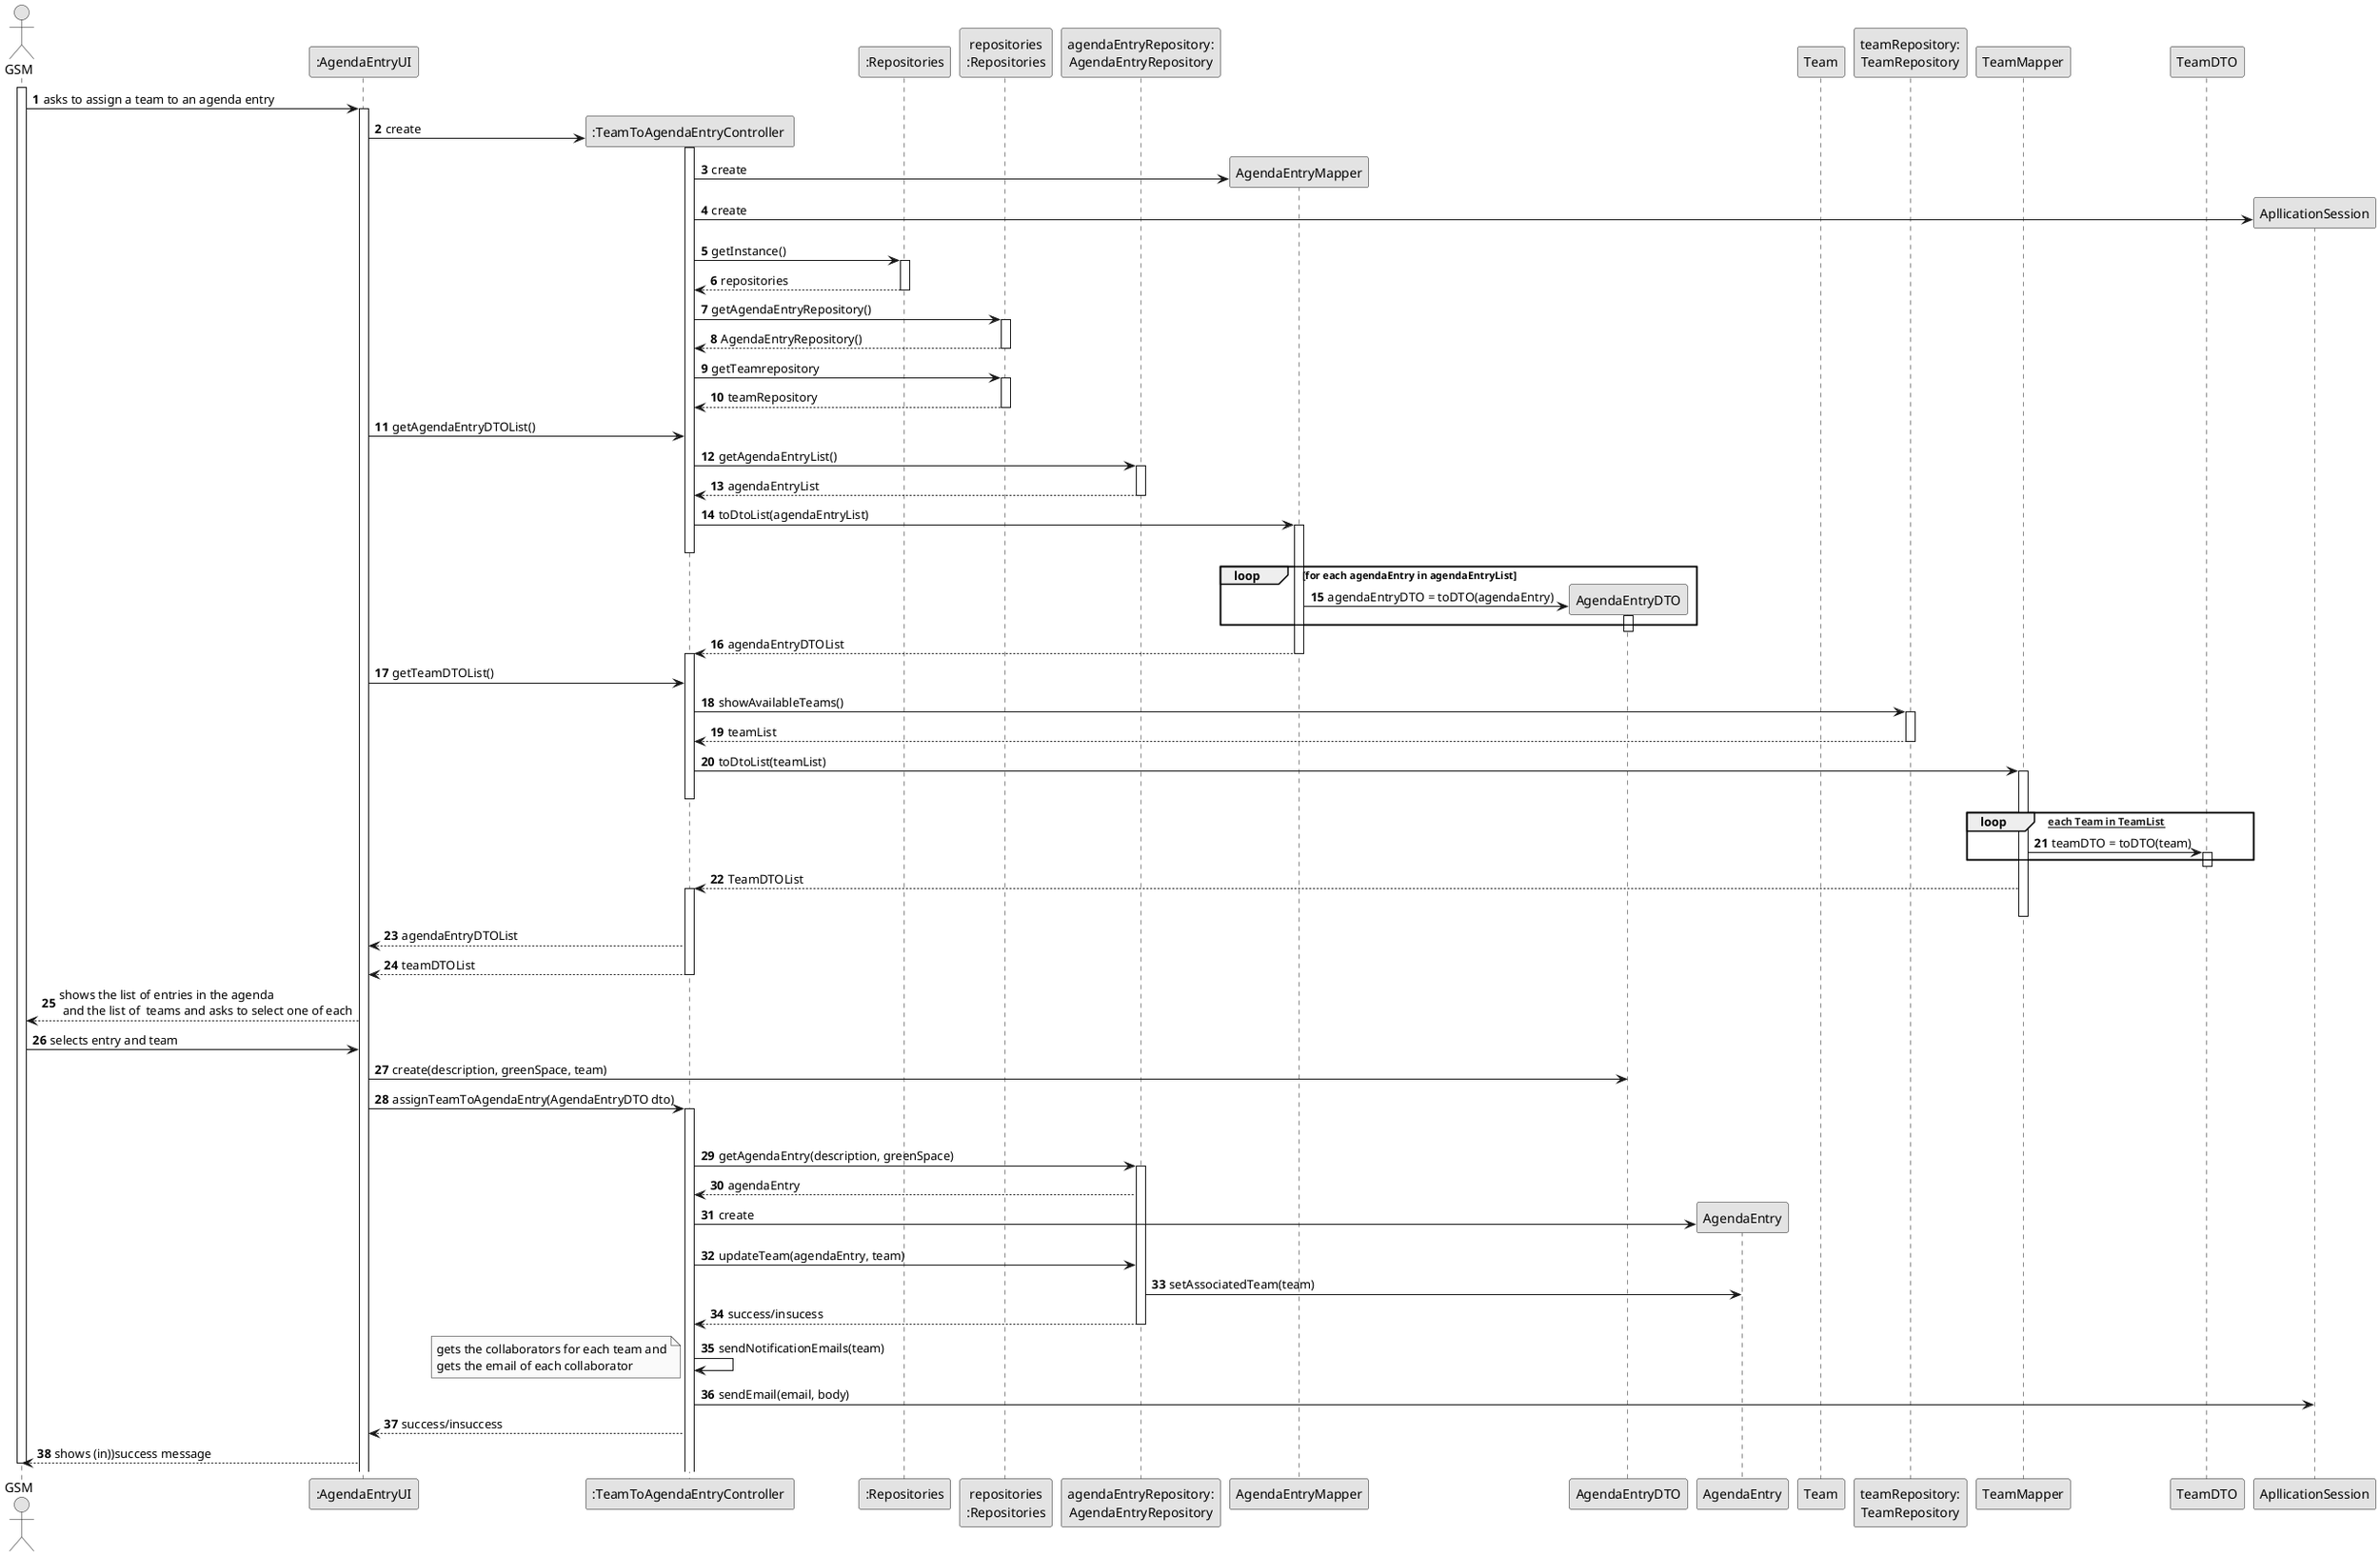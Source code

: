 @startuml
skinparam monochrome true
skinparam packageStyle rectangle
skinparam shadowing false

autonumber

'hide footbox
actor "GSM" as GSM
participant ":AgendaEntryUI" as ui
participant ":TeamToAgendaEntryController " as ctrl
participant ":Repositories" as RepositorySingleton
participant "repositories\n:Repositories" as plat
participant "agendaEntryRepository:\nAgendaEntryRepository" as agendaRepo
participant "AgendaEntryMapper" as agendaMapper
participant AgendaEntryDTO as AgendaEntryDTO
participant "AgendaEntry" as agendaEntry
participant "Team" as team
participant "teamRepository:\nTeamRepository" as teamRepo
participant "TeamMapper"
participant "TeamDTO" as TeamDTO
participant "ApllicationSession" as app


activate GSM

                GSM -> ui : asks to assign a team to an agenda entry

                activate ui

                ui -> ctrl** : create

                activate ctrl

                ctrl-> agendaMapper** : create
                ctrl -> app** : create

                ctrl -> RepositorySingleton : getInstance()
                activate RepositorySingleton

                    RepositorySingleton --> ctrl: repositories
                deactivate RepositorySingleton

                ctrl -> plat : getAgendaEntryRepository()
                activate plat

                    plat --> ctrl: AgendaEntryRepository()
                deactivate plat

                ctrl-> plat: getTeamrepository
                activate plat

                plat--> ctrl: teamRepository

                deactivate plat

                ui-> ctrl: getAgendaEntryDTOList()


                ctrl -> agendaRepo : getAgendaEntryList()
                activate agendaRepo

                agendaRepo --> ctrl: agendaEntryList
                deactivate agendaRepo

                ctrl -> agendaMapper : toDtoList(agendaEntryList)
                activate agendaMapper
                deactivate ctrl


                 loop for each agendaEntry in agendaEntryList

                 agendaMapper -> AgendaEntryDTO** : agendaEntryDTO = toDTO(agendaEntry)

                  activate AgendaEntryDTO
                  end
                deactivate AgendaEntryDTO

                agendaMapper --> ctrl : agendaEntryDTOList
                deactivate agendaMapper
                activate ctrl

                ui -> ctrl :  getTeamDTOList()

                ctrl -> teamRepo : showAvailableTeams()
                activate teamRepo

                teamRepo --> ctrl: teamList
                deactivate teamRepo

                ctrl -> "TeamMapper":  toDtoList(teamList)
                activate "TeamMapper"
                deactivate ctrl
                loop  [for each Team in TeamList]

                "TeamMapper" -> TeamDTO: teamDTO = toDTO(team)
                activate TeamDTO

                end
                deactivate TeamDTO
                "TeamMapper" --> ctrl: TeamDTOList
                   activate ctrl
                 deactivate "TeamMapper"
                 ctrl --> ui : agendaEntryDTOList
                 ctrl --> ui: teamDTOList
                deactivate ctrl
                 ui --> GSM: shows the list of entries in the agenda\n and the list of  teams and asks to select one of each

                 GSM -> ui: selects entry and team

                 ui->AgendaEntryDTO: create(description, greenSpace, team)


                 ui->ctrl: assignTeamToAgendaEntry(AgendaEntryDTO dto)
                 activate ctrl

                 deactivate AgendaEntryDTO
                 ctrl -> agendaRepo: getAgendaEntry(description, greenSpace)

                 activate agendaRepo



                 agendaRepo--> ctrl: agendaEntry

                 ctrl -> agendaEntry**: create
                 ctrl -> agendaRepo: updateTeam(agendaEntry, team)


                agendaRepo -> agendaEntry: setAssociatedTeam(team)

                 agendaRepo--> ctrl: success/insucess
                    deactivate

                ctrl->ctrl: sendNotificationEmails(team)
                deactivate agendaEntry
                    note left: gets the collaborators for each team and\ngets the email of each collaborator
                ctrl-> app :  sendEmail(email, body)


                ctrl --> ui: success/insuccess
                deactivate app
                ui--> GSM: shows (in))success message

deactivate GSM

@enduml